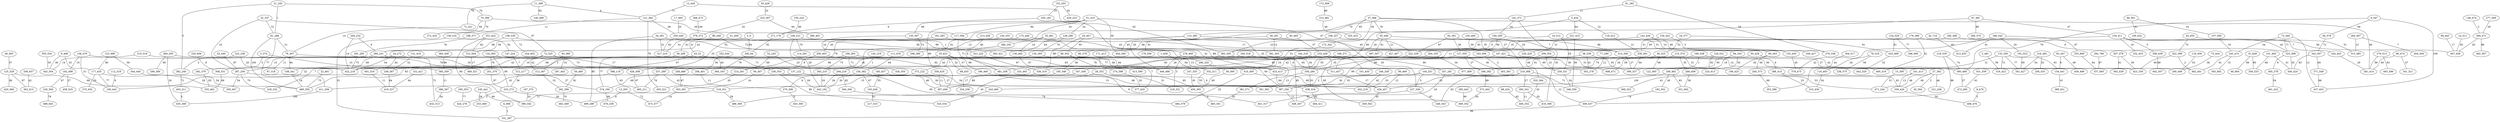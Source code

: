 graph {
  0 [label="0_0"];
  1 [label="1_459"];
  2 [label="2_481"];
  3 [label="3_374"];
  4 [label="4_368"];
  5 [label="5_434"];
  6 [label="6_547"];
  8 [label="8_479"];
  9 [label="9_468"];
  11 [label="11_386"];
  12 [label="12_444"];
  13 [label="13_305"];
  14 [label="14_511"];
  15 [label="15_395"];
  16 [label="16_312"];
  17 [label="17_465"];
  18 [label="18_377"];
  19 [label="19_423"];
  20 [label="20_407"];
  21 [label="21_245"];
  22 [label="22_461"];
  24 [label="24_272"];
  27 [label="27_392"];
  28 [label="28_352"];
  30 [label="30_394"];
  31 [label="31_628"];
  32 [label="32_337"];
  34 [label="34_361"];
  35 [label="35_481"];
  36 [label="36_325"];
  37 [label="37_368"];
  38 [label="38_339"];
  39 [label="39_395"];
  40 [label="40_465"];
  41 [label="41_269"];
  42 [label="42_716"];
  43 [label="43_440"];
  45 [label="45_450"];
  46 [label="46_291"];
  48 [label="48_694"];
  49 [label="49_565"];
  50 [label="50_429"];
  51 [label="51_310"];
  52 [label="52_243"];
  58 [label="58_480"];
  59 [label="59_208"];
  61 [label="61_286"];
  63 [label="63_51"];
  64 [label="64_579"];
  65 [label="65_446"];
  66 [label="66_561"];
  67 [label="67_481"];
  68 [label="68_455"];
  69 [label="69_443"];
  70 [label="70_366"];
  71 [label="71_321"];
  72 [label="72_325"];
  73 [label="73_440"];
  75 [label="75_444"];
  76 [label="76_307"];
  77 [label="77_290"];
  78 [label="78_519"];
  80 [label="80_379"];
  81 [label="81_282"];
  82 [label="82_391"];
  83 [label="83_447"];
  84 [label="84_343"];
  86 [label="86_474"];
  88 [label="88_434"];
  89 [label="89_502"];
  90 [label="90_453"];
  93 [label="93_369"];
  94 [label="94_407"];
  95 [label="95_426"];
  96 [label="96_548"];
  97 [label="97_318"];
  99 [label="99_469"];
  100 [label="100_622"];
  101 [label="101_465"];
  104 [label="104_251"];
  105 [label="105_460"];
  108 [label="108_341"];
  109 [label="109_221"];
  110 [label="110_385"];
  111 [label="111_476"];
  112 [label="112_518"];
  114 [label="114_291"];
  115 [label="115_374"];
  116 [label="116_493"];
  117 [label="117_394"];
  118 [label="118_412"];
  119 [label="119_459"];
  121 [label="121_382"];
  122 [label="122_393"];
  123 [label="123_499"];
  124 [label="124_529"];
  125 [label="125_528"];
  126 [label="126_333"];
  127 [label="127_355"];
  128 [label="128_286"];
  129 [label="129_531"];
  130 [label="130_265"];
  131 [label="131_419"];
  132 [label="132_363"];
  133 [label="133_350"];
  134 [label="134_411"];
  135 [label="135_307"];
  136 [label="136_465"];
  137 [label="137_122"];
  138 [label="138_479"];
  139 [label="139_316"];
  140 [label="140_489"];
  141 [label="141_271"];
  142 [label="142_426"];
  145 [label="145_219"];
  146 [label="146_474"];
  147 [label="147_224"];
  150 [label="150_422"];
  152 [label="152_421"];
  153 [label="153_203"];
  154 [label="154_441"];
  155 [label="155_430"];
  156 [label="156_382"];
  157 [label="157_500"];
  158 [label="158_330"];
  159 [label="159_224"];
  160 [label="160_318"];
  161 [label="161_430"];
  163 [label="163_394"];
  164 [label="164_316"];
  166 [label="166_327"];
  167 [label="167_421"];
  168 [label="168_371"];
  169 [label="169_328"];
  171 [label="171_413"];
  172 [label="172_342"];
  173 [label="173_569"];
  175 [label="175_448"];
  176 [label="176_360"];
  177 [label="177_435"];
  179 [label="179_556"];
  180 [label="180_368"];
  181 [label="181_283"];
  182 [label="182_498"];
  184 [label="184_780"];
  185 [label="185_457"];
  186 [label="186_542"];
  188 [label="188_371"];
  189 [label="189_462"];
  190 [label="190_443"];
  191 [label="191_522"];
  192 [label="192_502"];
  193 [label="193_449"];
  194 [label="194_295"];
  195 [label="195_346"];
  196 [label="196_460"];
  197 [label="197_375"];
  198 [label="198_283"];
  199 [label="199_425"];
  200 [label="200_403"];
  201 [label="201_370"];
  204 [label="204_232"];
  206 [label="206_657"];
  208 [label="208_401"];
  209 [label="209_354"];
  210 [label="210_518"];
  212 [label="212_367"];
  213 [label="213_426"];
  214 [label="214_291"];
  215 [label="215_481"];
  216 [label="216_481"];
  217 [label="217_510"];
  218 [label="218_535"];
  219 [label="219_368"];
  220 [label="220_606"];
  221 [label="221_415"];
  222 [label="222_339"];
  223 [label="223_238"];
  224 [label="224_613"];
  225 [label="225_397"];
  226 [label="226_565"];
  227 [label="227_256"];
  228 [label="228_420"];
  230 [label="230_441"];
  231 [label="231_438"];
  232 [label="232_453"];
  233 [label="233_428"];
  235 [label="235_465"];
  236 [label="236_553"];
  238 [label="238_575"];
  240 [label="240_573"];
  241 [label="241_413"];
  243 [label="243_480"];
  244 [label="244_443"];
  245 [label="245_474"];
  246 [label="246_258"];
  247 [label="247_335"];
  248 [label="248_343"];
  249 [label="249_367"];
  250 [label="250_182"];
  251 [label="251_422"];
  252 [label="252_544"];
  253 [label="253_469"];
  254 [label="254_402"];
  255 [label="255_609"];
  256 [label="256_533"];
  257 [label="257_289"];
  258 [label="258_488"];
  259 [label="259_331"];
  260 [label="260_241"];
  261 [label="261_427"];
  263 [label="263_391"];
  264 [label="264_335"];
  265 [label="265_421"];
  266 [label="266_409"];
  267 [label="267_256"];
  268 [label="268_382"];
  269 [label="269_295"];
  270 [label="270_390"];
  271 [label="271_176"];
  272 [label="272_425"];
  274 [label="274_398"];
  275 [label="275_455"];
  276 [label="276_336"];
  277 [label="277_500"];
  278 [label="278_460"];
  279 [label="279_513"];
  280 [label="280_570"];
  281 [label="281_414"];
  282 [label="282_379"];
  283 [label="283_341"];
  284 [label="284_497"];
  285 [label="285_442"];
  287 [label="287_402"];
  288 [label="288_414"];
  290 [label="290_406"];
  291 [label="291_293"];
  292 [label="292_399"];
  293 [label="293_210"];
  294 [label="294_218"];
  295 [label="295_353"];
  296 [label="296_320"];
  298 [label="298_380"];
  299 [label="299_394"];
  300 [label="300_407"];
  301 [label="301_562"];
  302 [label="302_278"];
  303 [label="303_391"];
  304 [label="304_517"];
  305 [label="305_554"];
  306 [label="306_437"];
  307 [label="307_378"];
  308 [label="308_531"];
  309 [label="309_439"];
  310 [label="310_439"];
  311 [label="311_437"];
  312 [label="312_217"];
  313 [label="313_504"];
  314 [label="314_300"];
  315 [label="315_485"];
  316 [label="316_422"];
  318 [label="318_331"];
  321 [label="321_222"];
  322 [label="322_399"];
  323 [label="323_369"];
  324 [label="324_534"];
  325 [label="325_433"];
  326 [label="326_354"];
  330 [label="330_391"];
  331 [label="331_367"];
  332 [label="332_311"];
  333 [label="333_273"];
  335 [label="335_394"];
  336 [label="336_319"];
  337 [label="337_693"];
  339 [label="339_426"];
  340 [label="340_84"];
  341 [label="341_521"];
  342 [label="342_507"];
  343 [label="343_504"];
  346 [label="346_359"];
  347 [label="347_456"];
  348 [label="348_606"];
  349 [label="349_427"];
  350 [label="350_440"];
  351 [label="351_465"];
  353 [label="353_586"];
  354 [label="354_336"];
  355 [label="355_462"];
  356 [label="356_533"];
  357 [label="357_291"];
  358 [label="358_420"];
  359 [label="359_284"];
  360 [label="360_458"];
  361 [label="361_303"];
  362 [label="362_615"];
  364 [label="364_300"];
  365 [label="365_378"];
  366 [label="366_352"];
  368 [label="368_472"];
  369 [label="369_322"];
  371 [label="371_549"];
  372 [label="372_222"];
  373 [label="373_402"];
  374 [label="374_190"];
  377 [label="377_420"];
  378 [label="378_372"];
  379 [label="379_475"];
  380 [label="380_491"];
  381 [label="381_271"];
  382 [label="382_240"];
  383 [label="383_350"];
  384 [label="384_163"];
  385 [label="385_359"];
  386 [label="386_367"];
  387 [label="387_256"];
  389 [label="389_451"];
  390 [label="390_468"];
  392 [label="392_439"];
  393 [label="393_492"];
  394 [label="394_471"];
  396 [label="396_342"];
  397 [label="397_409"];
  398 [label="398_118"];
  399 [label="399_327"];
  400 [label="400_319"];
  401 [label="401_316"];
  402 [label="402_507"];
  403 [label="403_311"];
  404 [label="404_504"];
  406 [label="406_352"];
  407 [label="407_426"];
  408 [label="408_267"];
  410 [label="410_400"];
  411 [label="411_209"];
  412 [label="412_633"];
  413 [label="413_580"];
  416 [label="416_306"];
  417 [label="417_310"];
  418 [label="418_321"];
  419 [label="419_327"];
  420 [label="420_566"];
  422 [label="422_218"];
  423 [label="423_339"];
  424 [label="424_276"];
  425 [label="425_413"];
  426 [label="426_457"];
  427 [label="427_467"];
  428 [label="428_308"];
  429 [label="429_223"];
  430 [label="430_332"];
  431 [label="431_556"];
  432 [label="432_313"];
  433 [label="433_468"];
  435 [label="435_309"];
  437 [label="437_453"];
  438 [label="438_319"];
  439 [label="439_496"];
  440 [label="440_424"];
  441 [label="441_317"];
  442 [label="442_520"];
  443 [label="443_192"];
  444 [label="444_440"];
  446 [label="446_486"];
  452 [label="452_218"];
  453 [label="453_395"];
  454 [label="454_340"];
  455 [label="455_321"];
  456 [label="456_305"];
  458 [label="458_525"];
  459 [label="459_502"];
  462 [label="462_401"];
  465 [label="465_301"];
  468 [label="468_476"];
  469 [label="469_352"];
  471 [label="471_344"];
  472 [label="472_495"];
  473 [label="473_377"];
  476 [label="476_258"];
  477 [label="477_369"];
  480 [label="480_521"];
  481 [label="481_358"];
  482 [label="482_469"];
  484 [label="484_378"];
  486 [label="486_360"];
  487 [label="487_507"];
  488 [label="488_643"];
  489 [label="489_359"];
  491 [label="491_432"];
  492 [label="492_567"];
  493 [label="493_596"];
  494 [label="494_411"];
  495 [label="495_211"];
  498 [label="498_472"];
  499 [label="499_299"];
  0 -- 63 [label="51"];
  0 -- 340 [label="84"];
  1 -- 39 [label="64"];
  2 -- 316 [label="59"];
  3 -- 282 [label="5"];
  3 -- 385 [label="15"];
  4 -- 331 [label="1"];
  5 -- 221 [label="64"];
  5 -- 118 [label="22"];
  5 -- 446 [label="26"];
  6 -- 437 [label="100"];
  6 -- 390 [label="79"];
  6 -- 64 [label="66"];
  8 -- 468 [label="3"];
  9 -- 343 [label="36"];
  9 -- 177 [label="33"];
  11 -- 71 [label="76"];
  11 -- 121 [label="4"];
  11 -- 140 [label="92"];
  12 -- 383 [label="92"];
  12 -- 121 [label="71"];
  13 -- 499 [label="6"];
  13 -- 473 [label="72"];
  14 -- 407 [label="85"];
  15 -- 471 [label="51"];
  16 -- 361 [label="9"];
  16 -- 259 [label="19"];
  16 -- 84 [label="31"];
  17 -- 350 [label="25"];
  18 -- 433 [label="91"];
  18 -- 36 [label="52"];
  19 -- 196 [label="37"];
  19 -- 68 [label="32"];
  19 -- 481 [label="99"];
  19 -- 94 [label="16"];
  20 -- 161 [label="25"];
  20 -- 336 [label="88"];
  20 -- 89 [label="95"];
  21 -- 70 [label="79"];
  21 -- 382 [label="5"];
  21 -- 61 [label="1"];
  22 -- 489 [label="75"];
  24 -- 108 [label="69"];
  24 -- 401 [label="44"];
  24 -- 302 [label="6"];
  24 -- 422 [label="54"];
  27 -- 30 [label="2"];
  27 -- 471 [label="48"];
  27 -- 231 [label="46"];
  27 -- 339 [label="60"];
  28 -- 377 [label="20"];
  28 -- 418 [label="31"];
  28 -- 486 [label="45"];
  31 -- 356 [label="95"];
  31 -- 48 [label="66"];
  32 -- 267 [label="16"];
  32 -- 61 [label="51"];
  32 -- 72 [label="67"];
  34 -- 417 [label="51"];
  34 -- 278 [label="99"];
  34 -- 499 [label="85"];
  35 -- 111 [label="12"];
  35 -- 136 [label="16"];
  36 -- 122 [label="68"];
  36 -- 104 [label="74"];
  37 -- 219 [label="35"];
  37 -- 281 [label="46"];
  37 -- 65 [label="78"];
  37 -- 325 [label="65"];
  37 -- 110 [label="70"];
  37 -- 172 [label="26"];
  38 -- 399 [label="93"];
  38 -- 302 [label="61"];
  38 -- 161 [label="91"];
  39 -- 456 [label="90"];
  40 -- 233 [label="37"];
  40 -- 179 [label="91"];
  41 -- 417 [label="41"];
  41 -- 59 [label="61"];
  41 -- 296 [label="58"];
  42 -- 412 [label="83"];
  43 -- 267 [label="87"];
  45 -- 244 [label="7"];
  45 -- 322 [label="70"];
  46 -- 80 [label="88"];
  46 -- 227 [label="35"];
  46 -- 361 [label="12"];
  49 -- 125 [label="37"];
  50 -- 225 [label="32"];
  51 -- 454 [label="30"];
  51 -- 366 [label="42"];
  51 -- 222 [label="47"];
  51 -- 397 [label="99"];
  51 -- 135 [label="68"];
  51 -- 117 [label="84"];
  51 -- 128 [label="24"];
  52 -- 214 [label="69"];
  52 -- 294 [label="25"];
  58 -- 292 [label="81"];
  59 -- 422 [label="10"];
  59 -- 384 [label="45"];
  59 -- 374 [label="77"];
  61 -- 489 [label="100"];
  61 -- 411 [label="77"];
  61 -- 76 [label="21"];
  63 -- 137 [label="71"];
  63 -- 398 [label="67"];
  64 -- 342 [label="72"];
  65 -- 427 [label="21"];
  65 -- 233 [label="26"];
  65 -- 90 [label="7"];
  65 -- 487 [label="61"];
  66 -- 157 [label="61"];
  66 -- 100 [label="61"];
  67 -- 134 [label="47"];
  67 -- 425 [label="80"];
  67 -- 280 [label="89"];
  69 -- 407 [label="17"];
  70 -- 139 [label="70"];
  70 -- 272 [label="59"];
  70 -- 117 [label="28"];
  71 -- 76 [label="14"];
  72 -- 423 [label="14"];
  72 -- 249 [label="42"];
  72 -- 212 [label="42"];
  72 -- 428 [label="17"];
  72 -- 430 [label="7"];
  73 -- 437 [label="13"];
  73 -- 323 [label="71"];
  73 -- 245 [label="34"];
  75 -- 290 [label="38"];
  76 -- 108 [label="94"];
  76 -- 268 [label="84"];
  76 -- 97 [label="11"];
  77 -- 302 [label="12"];
  78 -- 116 [label="26"];
  78 -- 238 [label="56"];
  80 -- 195 [label="38"];
  81 -- 276 [label="54"];
  81 -- 141 [label="11"];
  82 -- 228 [label="29"];
  82 -- 127 [label="36"];
  82 -- 222 [label="87"];
  83 -- 439 [label="49"];
  83 -- 154 [label="6"];
  84 -- 122 [label="50"];
  84 -- 189 [label="19"];
  86 -- 341 [label="47"];
  86 -- 281 [label="60"];
  88 -- 406 [label="82"];
  89 -- 308 [label="96"];
  89 -- 446 [label="77"];
  89 -- 413 [label="78"];
  90 -- 199 [label="92"];
  90 -- 240 [label="56"];
  93 -- 287 [label="33"];
  93 -- 212 [label="2"];
  94 -- 303 [label="16"];
  95 -- 390 [label="42"];
  95 -- 259 [label="95"];
  96 -- 111 [label="72"];
  96 -- 313 [label="56"];
  99 -- 426 [label="12"];
  101 -- 440 [label="41"];
  101 -- 356 [label="68"];
  104 -- 369 [label="71"];
  104 -- 387 [label="30"];
  104 -- 452 [label="33"];
  104 -- 227 [label="5"];
  105 -- 167 [label="39"];
  108 -- 489 [label="18"];
  109 -- 443 [label="29"];
  109 -- 321 [label="1"];
  109 -- 114 [label="70"];
  110 -- 208 [label="79"];
  110 -- 155 [label="45"];
  110 -- 454 [label="45"];
  111 -- 156 [label="94"];
  112 -- 190 [label="6"];
  115 -- 266 [label="35"];
  115 -- 199 [label="51"];
  115 -- 359 [label="90"];
  116 -- 310 [label="54"];
  117 -- 235 [label="71"];
  118 -- 330 [label="21"];
  119 -- 290 [label="53"];
  121 -- 188 [label="11"];
  121 -- 350 [label="58"];
  121 -- 455 [label="70"];
  123 -- 444 [label="59"];
  123 -- 177 [label="80"];
  124 -- 348 [label="77"];
  124 -- 433 [label="61"];
  125 -- 355 [label="66"];
  125 -- 362 [label="87"];
  125 -- 420 [label="38"];
  126 -- 361 [label="43"];
  126 -- 428 [label="25"];
  127 -- 387 [label="99"];
  127 -- 263 [label="36"];
  127 -- 268 [label="27"];
  128 -- 321 [label="64"];
  128 -- 130 [label="70"];
  129 -- 224 [label="82"];
  129 -- 498 [label="59"];
  130 -- 372 [label="43"];
  130 -- 332 [label="58"];
  131 -- 249 [label="52"];
  132 -- 425 [label="63"];
  132 -- 201 [label="76"];
  132 -- 333 [label="90"];
  133 -- 154 [label="91"];
  133 -- 400 [label="31"];
  133 -- 261 [label="77"];
  133 -- 316 [label="72"];
  134 -- 323 [label="42"];
  134 -- 232 [label="19"];
  134 -- 315 [label="51"];
  134 -- 222 [label="95"];
  134 -- 309 [label="5"];
  135 -- 198 [label="24"];
  135 -- 298 [label="73"];
  136 -- 274 [label="67"];
  137 -- 452 [label="96"];
  137 -- 374 [label="68"];
  138 -- 182 [label="19"];
  138 -- 208 [label="78"];
  138 -- 190 [label="51"];
  139 -- 331 [label="51"];
  139 -- 147 [label="92"];
  141 -- 416 [label="35"];
  141 -- 194 [label="24"];
  141 -- 293 [label="61"];
  142 -- 311 [label="11"];
  142 -- 155 [label="10"];
  142 -- 276 [label="90"];
  145 -- 294 [label="1"];
  146 -- 394 [label="3"];
  147 -- 312 [label="7"];
  150 -- 349 [label="5"];
  150 -- 330 [label="31"];
  152 -- 419 [label="94"];
  153 -- 250 [label="21"];
  153 -- 429 [label="20"];
  154 -- 389 [label="10"];
  155 -- 379 [label="45"];
  156 -- 270 [label="8"];
  156 -- 441 [label="65"];
  156 -- 193 [label="67"];
  157 -- 245 [label="18"];
  158 -- 265 [label="91"];
  158 -- 254 [label="72"];
  158 -- 260 [label="89"];
  159 -- 271 [label="48"];
  160 -- 418 [label="3"];
  160 -- 359 [label="34"];
  163 -- 263 [label="3"];
  164 -- 290 [label="90"];
  164 -- 422 [label="98"];
  166 -- 383 [label="23"];
  166 -- 314 [label="27"];
  167 -- 347 [label="35"];
  167 -- 190 [label="22"];
  167 -- 259 [label="90"];
  167 -- 498 [label="51"];
  168 -- 195 [label="42"];
  168 -- 357 [label="80"];
  169 -- 288 [label="6"];
  169 -- 268 [label="26"];
  169 -- 399 [label="1"];
  171 -- 377 [label="7"];
  171 -- 410 [label="13"];
  172 -- 332 [label="31"];
  173 -- 215 [label="88"];
  175 -- 425 [label="41"];
  175 -- 200 [label="45"];
  176 -- 265 [label="82"];
  176 -- 400 [label="41"];
  176 -- 323 [label="9"];
  177 -- 300 [label="28"];
  177 -- 190 [label="77"];
  177 -- 275 [label="20"];
  180 -- 407 [label="58"];
  180 -- 383 [label="16"];
  181 -- 314 [label="17"];
  181 -- 260 [label="42"];
  182 -- 458 [label="27"];
  182 -- 226 [label="67"];
  184 -- 337 [label="87"];
  185 -- 193 [label="55"];
  185 -- 397 [label="48"];
  185 -- 243 [label="26"];
  186 -- 191 [label="20"];
  186 -- 412 [label="91"];
  186 -- 255 [label="67"];
  186 -- 353 [label="44"];
  188 -- 291 [label="78"];
  189 -- 301 [label="100"];
  189 -- 192 [label="40"];
  189 -- 351 [label="83"];
  191 -- 261 [label="95"];
  192 -- 306 [label="74"];
  193 -- 217 [label="61"];
  194 -- 314 [label="86"];
  194 -- 264 [label="89"];
  195 -- 318 [label="15"];
  195 -- 469 [label="6"];
  196 -- 377 [label="51"];
  197 -- 396 [label="33"];
  198 -- 400 [label="36"];
  198 -- 214 [label="8"];
  198 -- 293 [label="73"];
  198 -- 326 [label="71"];
  200 -- 489 [label="83"];
  200 -- 332 [label="92"];
  201 -- 333 [label="97"];
  204 -- 422 [label="14"];
  204 -- 260 [label="9"];
  206 -- 362 [label="42"];
  208 -- 270 [label="11"];
  209 -- 259 [label="23"];
  209 -- 335 [label="48"];
  210 -- 343 [label="14"];
  210 -- 236 [label="35"];
  212 -- 292 [label="32"];
  213 -- 298 [label="46"];
  214 -- 455 [label="30"];
  215 -- 325 [label="48"];
  216 -- 261 [label="54"];
  216 -- 256 [label="52"];
  218 -- 390 [label="74"];
  218 -- 306 [label="98"];
  219 -- 306 [label="12"];
  219 -- 243 [label="55"];
  219 -- 248 [label="82"];
  219 -- 426 [label="32"];
  219 -- 283 [label="27"];
  220 -- 308 [label="8"];
  221 -- 228 [label="31"];
  221 -- 346 [label="56"];
  222 -- 359 [label="55"];
  223 -- 422 [label="20"];
  223 -- 382 [label="2"];
  225 -- 380 [label="94"];
  225 -- 378 [label="25"];
  226 -- 488 [label="78"];
  227 -- 441 [label="61"];
  227 -- 248 [label="87"];
  230 -- 396 [label="99"];
  230 -- 253 [label="28"];
  233 -- 462 [label="27"];
  233 -- 481 [label="85"];
  233 -- 235 [label="85"];
  233 -- 459 [label="95"];
  236 -- 324 [label="80"];
  236 -- 301 [label="27"];
  240 -- 353 [label="68"];
  241 -- 339 [label="13"];
  241 -- 369 [label="91"];
  243 -- 324 [label="54"];
  244 -- 281 [label="29"];
  245 -- 462 [label="81"];
  245 -- 393 [label="10"];
  246 -- 387 [label="2"];
  246 -- 452 [label="42"];
  247 -- 456 [label="30"];
  249 -- 419 [label="84"];
  250 -- 381 [label="89"];
  250 -- 271 [label="6"];
  251 -- 396 [label="80"];
  251 -- 313 [label="82"];
  252 -- 258 [label="56"];
  255 -- 337 [label="84"];
  257 -- 318 [label="42"];
  257 -- 495 [label="78"];
  258 -- 303 [label="97"];
  259 -- 346 [label="54"];
  260 -- 267 [label="15"];
  260 -- 432 [label="72"];
  264 -- 477 [label="34"];
  264 -- 336 [label="16"];
  266 -- 351 [label="56"];
  267 -- 300 [label="54"];
  267 -- 430 [label="70"];
  267 -- 346 [label="6"];
  268 -- 373 [label="89"];
  269 -- 435 [label="20"];
  269 -- 299 [label="99"];
  269 -- 372 [label="73"];
  270 -- 453 [label="5"];
  271 -- 340 [label="92"];
  274 -- 456 [label="93"];
  277 -- 394 [label="29"];
  278 -- 446 [label="26"];
  278 -- 311 [label="65"];
  279 -- 493 [label="83"];
  279 -- 281 [label="99"];
  282 -- 355 [label="83"];
  283 -- 416 [label="35"];
  283 -- 406 [label="11"];
  284 -- 404 [label="7"];
  284 -- 315 [label="12"];
  285 -- 469 [label="90"];
  288 -- 339 [label="63"];
  288 -- 310 [label="25"];
  291 -- 422 [label="75"];
  292 -- 482 [label="70"];
  293 -- 443 [label="18"];
  294 -- 364 [label="82"];
  294 -- 443 [label="26"];
  295 -- 424 [label="77"];
  296 -- 387 [label="64"];
  303 -- 473 [label="14"];
  304 -- 379 [label="42"];
  305 -- 343 [label="50"];
  306 -- 331 [label="89"];
  307 -- 423 [label="39"];
  307 -- 392 [label="61"];
  308 -- 355 [label="69"];
  309 -- 402 [label="68"];
  311 -- 426 [label="17"];
  312 -- 333 [label="56"];
  312 -- 374 [label="27"];
  313 -- 480 [label="17"];
  314 -- 399 [label="27"];
  318 -- 486 [label="29"];
  318 -- 396 [label="11"];
  321 -- 336 [label="97"];
  322 -- 423 [label="60"];
  322 -- 462 [label="2"];
  323 -- 365 [label="9"];
  323 -- 440 [label="55"];
  330 -- 399 [label="64"];
  332 -- 387 [label="55"];
  333 -- 424 [label="3"];
  333 -- 499 [label="26"];
  335 -- 406 [label="42"];
  336 -- 354 [label="17"];
  339 -- 468 [label="50"];
  340 -- 384 [label="79"];
  342 -- 371 [label="60"];
  342 -- 440 [label="83"];
  347 -- 397 [label="89"];
  357 -- 408 [label="24"];
  357 -- 471 [label="53"];
  358 -- 397 [label="11"];
  359 -- 381 [label="13"];
  359 -- 438 [label="35"];
  360 -- 385 [label="99"];
  364 -- 484 [label="78"];
  365 -- 491 [label="54"];
  366 -- 481 [label="6"];
  368 -- 378 [label="100"];
  371 -- 437 [label="96"];
  372 -- 443 [label="30"];
  372 -- 387 [label="34"];
  373 -- 469 [label="50"];
  374 -- 476 [label="68"];
  378 -- 417 [label="62"];
  381 -- 465 [label="30"];
  382 -- 403 [label="71"];
  383 -- 408 [label="85"];
  383 -- 385 [label="7"];
  384 -- 443 [label="29"];
  385 -- 386 [label="11"];
  386 -- 432 [label="54"];
  387 -- 408 [label="11"];
  390 -- 472 [label="27"];
  394 -- 407 [label="45"];
  394 -- 492 [label="96"];
  398 -- 411 [label="91"];
  398 -- 495 [label="93"];
  401 -- 419 [label="11"];
  403 -- 435 [label="5"];
  410 -- 484 [label="22"];
  410 -- 426 [label="80"];
  411 -- 435 [label="100"];
  425 -- 438 [label="94"];
  426 -- 459 [label="45"];
  428 -- 495 [label="97"];
  431 -- 472 [label="61"];
  433 -- 442 [label="52"];
  438 -- 494 [label="92"];
  444 -- 489 [label="54"];
  456 -- 465 [label="4"];
}